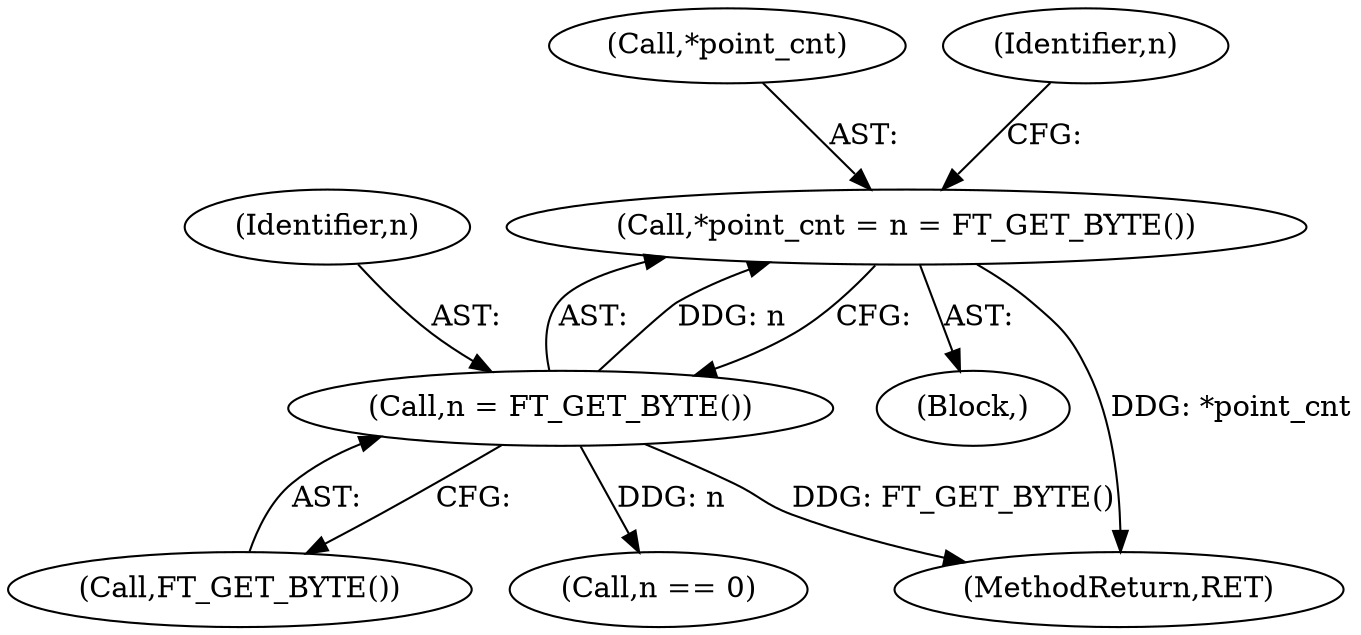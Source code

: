 digraph "0_savannah_59eb9f8cfe7d1df379a2318316d1f04f80fba54a@pointer" {
"1000123" [label="(Call,*point_cnt = n = FT_GET_BYTE())"];
"1000126" [label="(Call,n = FT_GET_BYTE())"];
"1000124" [label="(Call,*point_cnt)"];
"1000128" [label="(Call,FT_GET_BYTE())"];
"1000127" [label="(Identifier,n)"];
"1000131" [label="(Identifier,n)"];
"1000126" [label="(Call,n = FT_GET_BYTE())"];
"1000104" [label="(Block,)"];
"1000244" [label="(MethodReturn,RET)"];
"1000123" [label="(Call,*point_cnt = n = FT_GET_BYTE())"];
"1000130" [label="(Call,n == 0)"];
"1000123" -> "1000104"  [label="AST: "];
"1000123" -> "1000126"  [label="CFG: "];
"1000124" -> "1000123"  [label="AST: "];
"1000126" -> "1000123"  [label="AST: "];
"1000131" -> "1000123"  [label="CFG: "];
"1000123" -> "1000244"  [label="DDG: *point_cnt"];
"1000126" -> "1000123"  [label="DDG: n"];
"1000126" -> "1000128"  [label="CFG: "];
"1000127" -> "1000126"  [label="AST: "];
"1000128" -> "1000126"  [label="AST: "];
"1000126" -> "1000244"  [label="DDG: FT_GET_BYTE()"];
"1000126" -> "1000130"  [label="DDG: n"];
}
